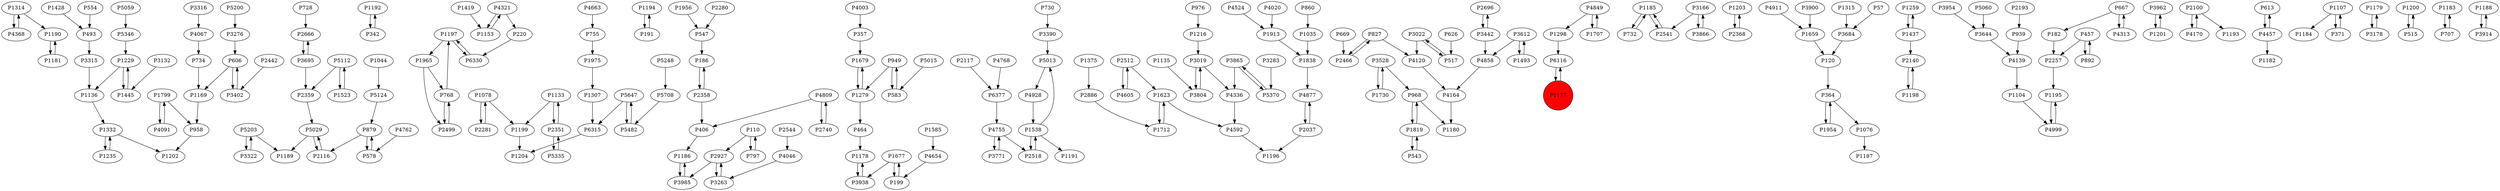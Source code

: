 digraph {
	P1190 -> P1181
	P1428 -> P493
	P2666 -> P3695
	P1192 -> P342
	P4067 -> P734
	P2442 -> P3402
	P1197 -> P1965
	P6315 -> P1204
	P1194 -> P191
	P1956 -> P547
	P4003 -> P357
	P3390 -> P5013
	P4877 -> P2037
	P2037 -> P1196
	P2359 -> P5029
	P578 -> P879
	P1712 -> P1623
	P5482 -> P5647
	P3322 -> P5203
	P1078 -> P1199
	P1538 -> P5013
	P1169 -> P958
	P1178 -> P3938
	P2696 -> P3442
	P734 -> P1169
	P6116 -> P1177
	P1185 -> P732
	P2358 -> P406
	P464 -> P1178
	P2280 -> P547
	P1177 -> P6116
	P220 -> P6330
	P3442 -> P4858
	P4368 -> P1314
	P1203 -> P2368
	P4911 -> P1659
	P1259 -> P1437
	P6377 -> P4755
	P186 -> P2358
	P1975 -> P1307
	P1677 -> P199
	P3166 -> P3866
	P1679 -> P1279
	P4605 -> P2512
	P4663 -> P755
	P1307 -> P6315
	P4524 -> P1913
	P1332 -> P1235
	P191 -> P1194
	P949 -> P583
	P457 -> P2257
	P949 -> P1279
	P1585 -> P4654
	P583 -> P949
	P5248 -> P5708
	P3644 -> P4139
	P1523 -> P5112
	P3442 -> P2696
	P3962 -> P1201
	P110 -> P797
	P2100 -> P4170
	P4654 -> P199
	P543 -> P1819
	P1135 -> P3804
	P5708 -> P5482
	P1216 -> P3019
	P3276 -> P606
	P2512 -> P1623
	P2351 -> P5335
	P5335 -> P2351
	P1799 -> P4091
	P879 -> P578
	P3866 -> P3166
	P1954 -> P364
	P1623 -> P4592
	P768 -> P1197
	P4336 -> P4592
	P613 -> P4457
	P1229 -> P1445
	P1298 -> P6116
	P1133 -> P2351
	P357 -> P1679
	P1107 -> P1184
	P3771 -> P4755
	P5203 -> P1189
	P110 -> P2927
	P4592 -> P1196
	P3938 -> P1178
	P5029 -> P1189
	P1315 -> P3684
	P1419 -> P1153
	P4164 -> P1180
	P1437 -> P1259
	P4457 -> P1182
	P4999 -> P1195
	P3865 -> P5370
	P5346 -> P1229
	P2740 -> P4809
	P1279 -> P1679
	P364 -> P1076
	P1538 -> P1191
	P4849 -> P1707
	P3900 -> P1659
	P1838 -> P4877
	P3132 -> P1445
	P3695 -> P2359
	P2100 -> P1193
	P2281 -> P1078
	P5112 -> P1523
	P2117 -> P6377
	P1819 -> P543
	P364 -> P1954
	P667 -> P182
	P6330 -> P1197
	P3528 -> P1730
	P1538 -> P2518
	P342 -> P1192
	P3684 -> P120
	P2466 -> P827
	P860 -> P1035
	P1199 -> P1204
	P2512 -> P4605
	P5013 -> P4928
	P606 -> P1169
	P1375 -> P2886
	P4170 -> P2100
	P3166 -> P2541
	P968 -> P1819
	P3022 -> P4120
	P1659 -> P120
	P493 -> P3315
	P3019 -> P4336
	P3528 -> P968
	P1279 -> P464
	P120 -> P364
	P3022 -> P517
	P732 -> P1185
	P5647 -> P6315
	P667 -> P4313
	P547 -> P186
	P1195 -> P4999
	P1179 -> P3178
	P4091 -> P1799
	P5647 -> P5482
	P4928 -> P1538
	P2927 -> P3985
	P1200 -> P515
	P5203 -> P3322
	P939 -> P4139
	P2368 -> P1203
	P4762 -> P578
	P3954 -> P3644
	P1185 -> P2541
	P626 -> P517
	P1332 -> P1202
	P4313 -> P667
	P2037 -> P4877
	P2193 -> P939
	P182 -> P2257
	P892 -> P457
	P4457 -> P613
	P669 -> P2466
	P3804 -> P3019
	P4321 -> P1153
	P1235 -> P1332
	P515 -> P1200
	P1035 -> P1838
	P406 -> P1186
	P879 -> P2116
	P827 -> P2466
	P968 -> P1180
	P199 -> P1677
	P1965 -> P768
	P2140 -> P1198
	P976 -> P1216
	P2116 -> P5029
	P1437 -> P2140
	P1107 -> P371
	P3263 -> P2927
	P457 -> P892
	P827 -> P4120
	P554 -> P493
	P1044 -> P5124
	P2518 -> P1538
	P5060 -> P3644
	P3315 -> P1136
	P3695 -> P2666
	P1677 -> P3938
	P4849 -> P1298
	P1153 -> P4321
	P4321 -> P220
	P755 -> P1975
	P4755 -> P3771
	P1314 -> P4368
	P4755 -> P2518
	P3402 -> P606
	P1493 -> P3612
	P1133 -> P1199
	P2886 -> P1712
	P1965 -> P2499
	P606 -> P3402
	P4139 -> P1104
	P1183 -> P707
	P517 -> P3022
	P2544 -> P4046
	P2499 -> P768
	P3283 -> P5370
	P3178 -> P1179
	P4020 -> P1913
	P768 -> P2499
	P5059 -> P5346
	P1623 -> P1712
	P1188 -> P3914
	P4120 -> P4164
	P3985 -> P1186
	P1198 -> P2140
	P5112 -> P2359
	P1136 -> P1332
	P1445 -> P1229
	P3019 -> P3804
	P797 -> P110
	P730 -> P3390
	P2257 -> P1195
	P3612 -> P1493
	P1314 -> P1190
	P1104 -> P4999
	P57 -> P3684
	P1229 -> P1136
	P5015 -> P583
	P5029 -> P2116
	P1078 -> P2281
	P1181 -> P1190
	P4046 -> P3263
	P4768 -> P6377
	P3612 -> P4858
	P2541 -> P1185
	P1197 -> P6330
	P1730 -> P3528
	P728 -> P2666
	P3914 -> P1188
	P4858 -> P4164
	P2351 -> P1133
	P3316 -> P4067
	P958 -> P1202
	P5200 -> P3276
	P5370 -> P3865
	P4809 -> P2740
	P4809 -> P406
	P1076 -> P1187
	P371 -> P1107
	P5124 -> P879
	P1707 -> P4849
	P1913 -> P1838
	P1819 -> P968
	P3865 -> P4336
	P2927 -> P3263
	P1186 -> P3985
	P2358 -> P186
	P1201 -> P3962
	P707 -> P1183
	P1799 -> P958
	P1177 [shape=circle]
	P1177 [style=filled]
	P1177 [fillcolor=red]
}